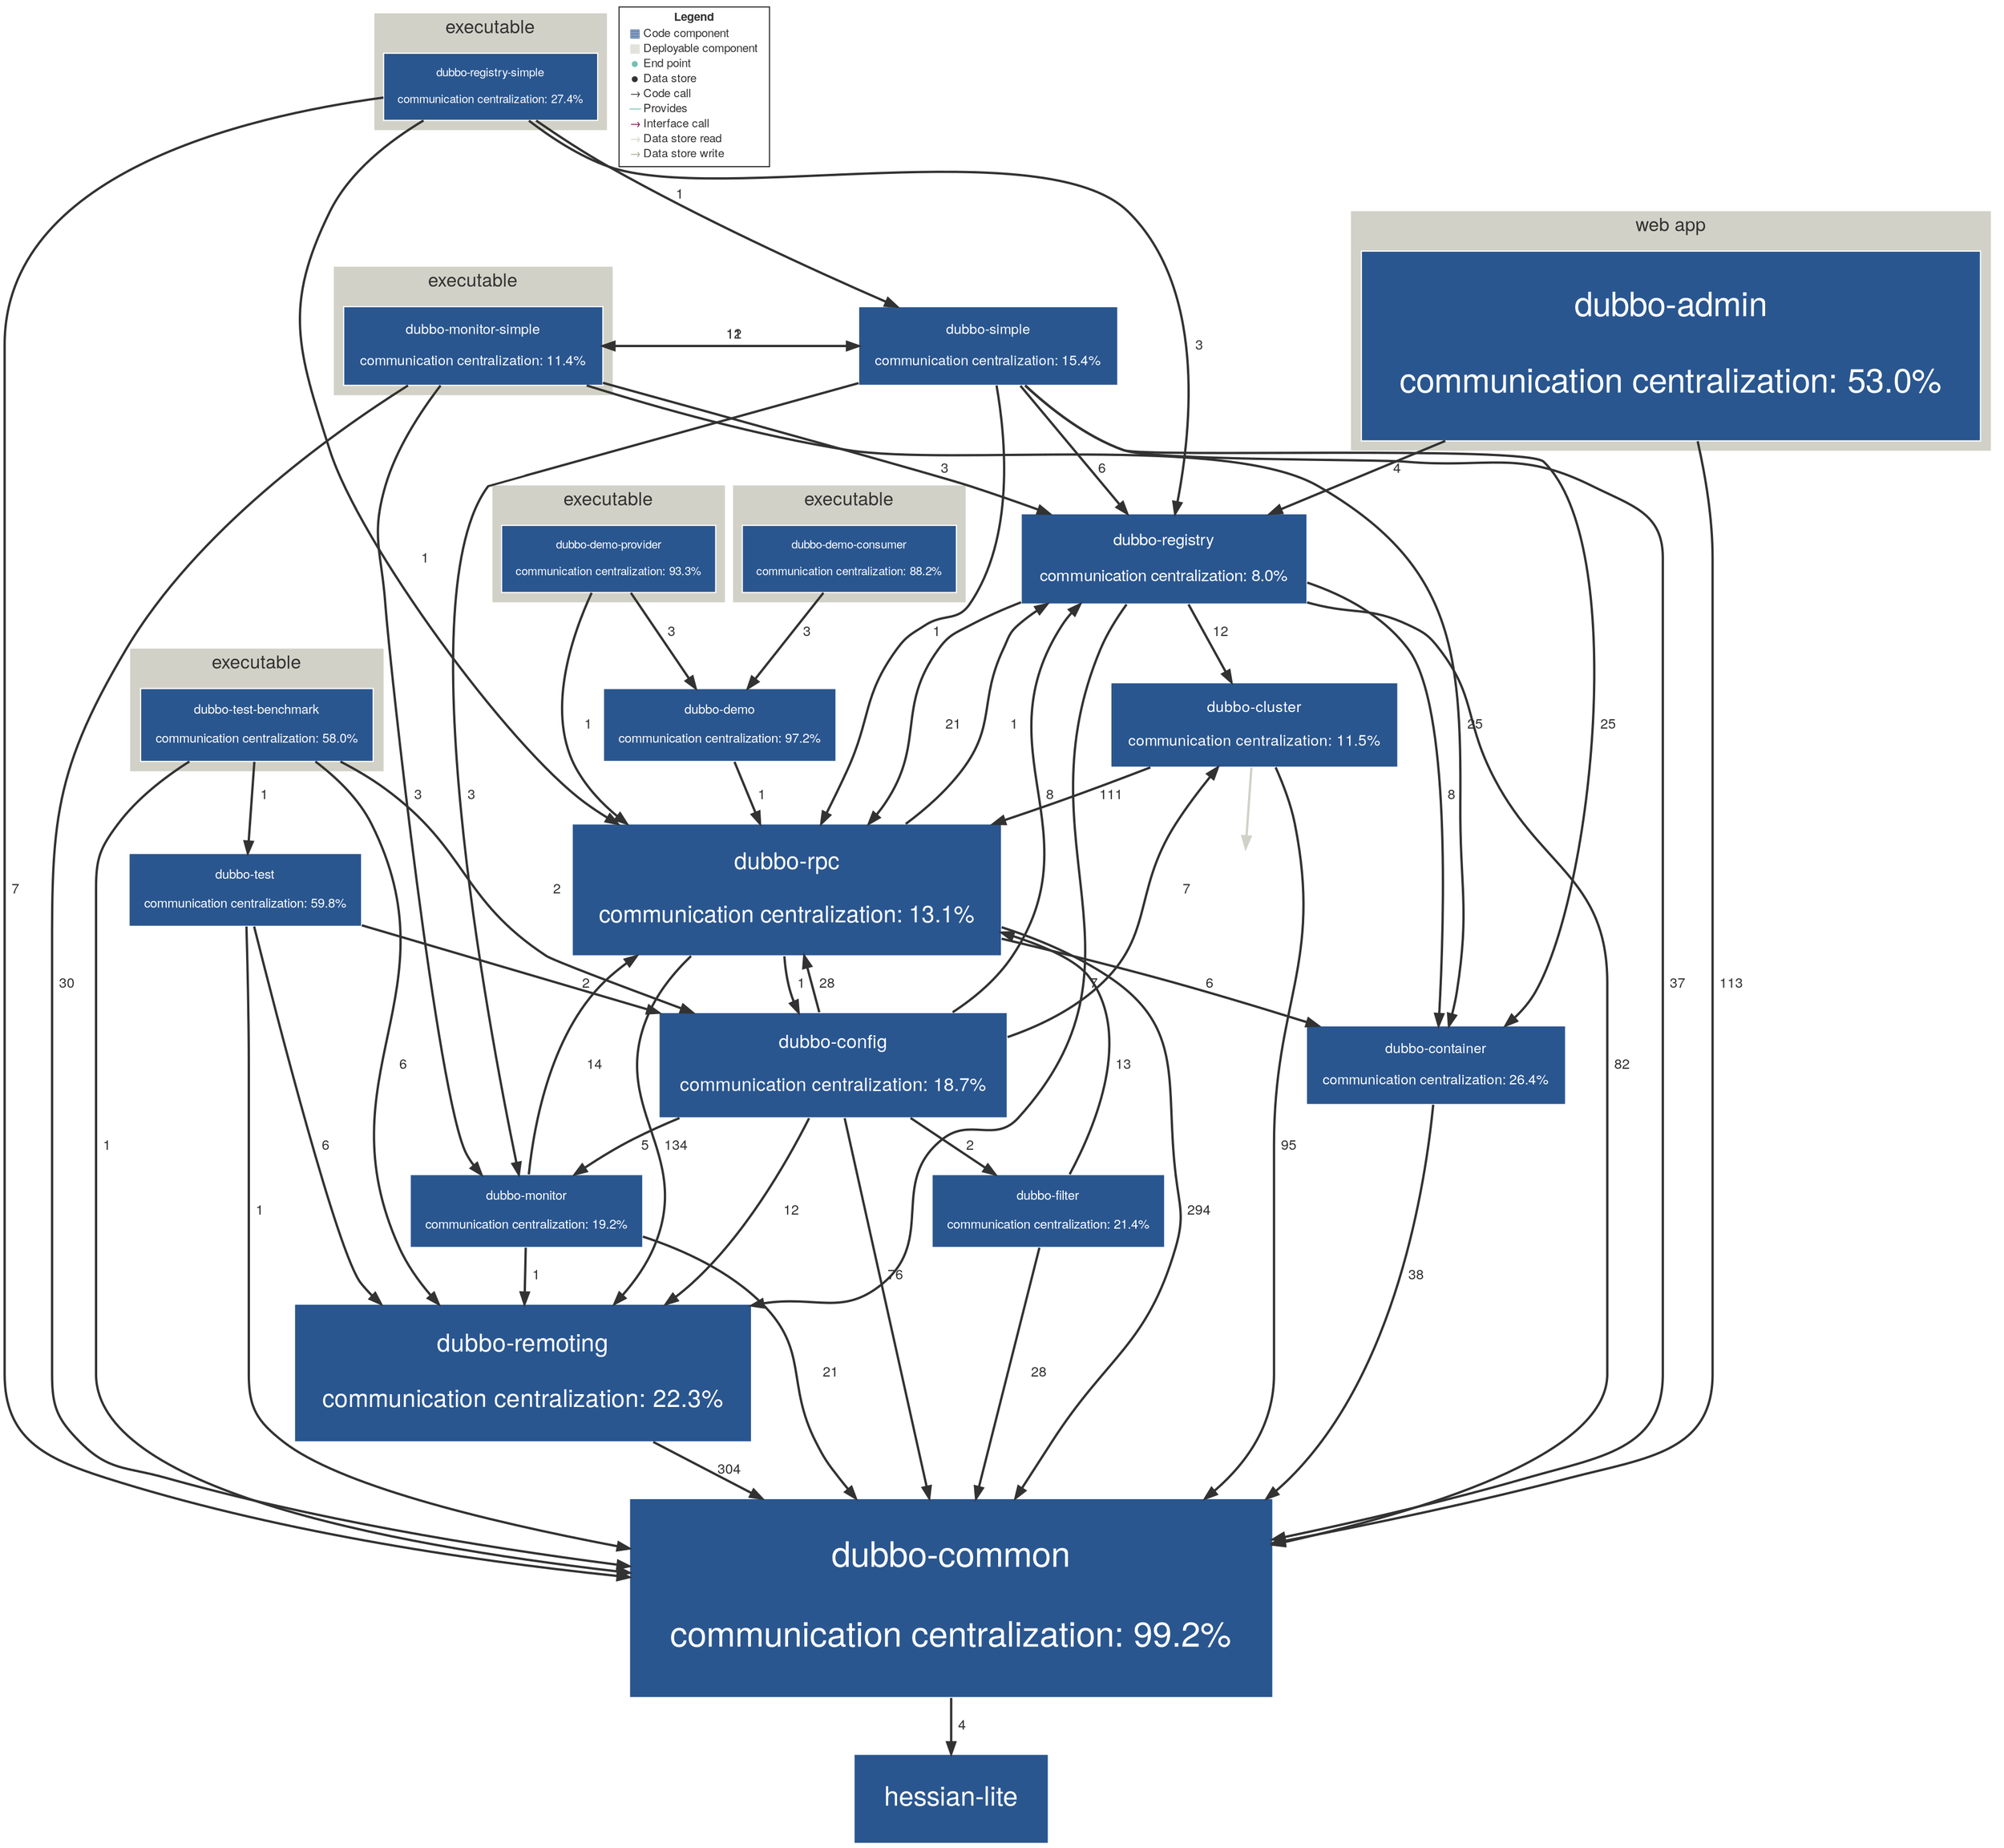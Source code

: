 digraph "Graph" {
compound=true
rankdir=TD
subgraph "cluster-com.alibaba:dubbo-registry-simple" {
style="filled"
color="#D2D1C7"
fontname="Helvetica Neue"
fontsize="16"
fontcolor="#323232"
label="executable"
"com.alibaba:dubbo-registry-simple@com.alibaba:dubbo-registry-simple" [ shape="box" style="filled" fillcolor="#2A568F" penwidth="1" color="#FFFFFF" fontname="Helvetica Neue" fontcolor="#FFFFFF" fontsize="10" margin="0.16" label="dubbo-registry-simple

communication centralization: 27.4%" ]
}
subgraph "cluster-com.alibaba:dubbo-demo-provider" {
style="filled"
color="#D2D1C7"
fontname="Helvetica Neue"
fontsize="16"
fontcolor="#323232"
label="executable"
"com.alibaba:dubbo-demo-provider@com.alibaba:dubbo-demo-provider" [ shape="box" style="filled" fillcolor="#2A568F" penwidth="1" color="#FFFFFF" fontname="Helvetica Neue" fontcolor="#FFFFFF" fontsize="10" margin="0.16" label="dubbo-demo-provider

communication centralization: 93.3%" ]
}
subgraph "cluster-com.alibaba:dubbo-monitor-simple" {
style="filled"
color="#D2D1C7"
fontname="Helvetica Neue"
fontsize="16"
fontcolor="#323232"
label="executable"
"com.alibaba:dubbo-monitor-simple@com.alibaba:dubbo-monitor-simple" [ shape="box" style="filled" fillcolor="#2A568F" penwidth="1" color="#FFFFFF" fontname="Helvetica Neue" fontcolor="#FFFFFF" fontsize="12" margin="0.192" label="dubbo-monitor-simple

communication centralization: 11.4%" ]
}
subgraph "cluster-com.alibaba:dubbo-demo-consumer" {
style="filled"
color="#D2D1C7"
fontname="Helvetica Neue"
fontsize="16"
fontcolor="#323232"
label="executable"
"com.alibaba:dubbo-demo-consumer@com.alibaba:dubbo-demo-consumer" [ shape="box" style="filled" fillcolor="#2A568F" penwidth="1" color="#FFFFFF" fontname="Helvetica Neue" fontcolor="#FFFFFF" fontsize="10" margin="0.16" label="dubbo-demo-consumer

communication centralization: 88.2%" ]
}
subgraph "cluster-com.alibaba:dubbo-test-benchmark" {
style="filled"
color="#D2D1C7"
fontname="Helvetica Neue"
fontsize="16"
fontcolor="#323232"
label="executable"
"com.alibaba:dubbo-test-benchmark@com.alibaba:dubbo-test-benchmark" [ shape="box" style="filled" fillcolor="#2A568F" penwidth="1" color="#FFFFFF" fontname="Helvetica Neue" fontcolor="#FFFFFF" fontsize="11" margin="0.176" label="dubbo-test-benchmark

communication centralization: 58.0%" ]
}
"com.alibaba:dubbo-common@NOT_DEPLOYED" [ shape="box" style="filled" fillcolor="#2A568F" penwidth="1" color="#FFFFFF" fontname="Helvetica Neue" fontcolor="#FFFFFF" fontsize="30" margin="0.48" label="dubbo-common

communication centralization: 99.2%" ]
"com.alibaba:dubbo-filter@NOT_DEPLOYED" [ shape="box" style="filled" fillcolor="#2A568F" penwidth="1" color="#FFFFFF" fontname="Helvetica Neue" fontcolor="#FFFFFF" fontsize="11" margin="0.176" label="dubbo-filter

communication centralization: 21.4%" ]
"com.alibaba:hessian-lite@NOT_DEPLOYED" [ shape="box" style="filled" fillcolor="#2A568F" penwidth="1" color="#FFFFFF" fontname="Helvetica Neue" fontcolor="#FFFFFF" fontsize="23" margin="0.368" label="hessian-lite" ]
"cac4d68f-240b-4052-a035-f559f222c15a@NOT_DEPLOYED" [ shape="box" penwidth="0" fontname="Helvetica Neue" fontcolor="#323232" fontsize="16" image="icon-datastore.png" width="1.000" height="1.000" fixedsize="true" label="" ]
"com.alibaba:dubbo-cluster@NOT_DEPLOYED" [ shape="box" style="filled" fillcolor="#2A568F" penwidth="1" color="#FFFFFF" fontname="Helvetica Neue" fontcolor="#FFFFFF" fontsize="13" margin="0.20800000000000002" label="dubbo-cluster

communication centralization: 11.5%" ]
"com.alibaba:dubbo-simple@NOT_DEPLOYED" [ shape="box" style="filled" fillcolor="#2A568F" penwidth="1" color="#FFFFFF" fontname="Helvetica Neue" fontcolor="#FFFFFF" fontsize="12" margin="0.192" label="dubbo-simple

communication centralization: 15.4%" ]
"com.alibaba:dubbo-registry@NOT_DEPLOYED" [ shape="box" style="filled" fillcolor="#2A568F" penwidth="1" color="#FFFFFF" fontname="Helvetica Neue" fontcolor="#FFFFFF" fontsize="14" margin="0.224" label="dubbo-registry

communication centralization: 8.0%" ]
"com.alibaba:dubbo-monitor@NOT_DEPLOYED" [ shape="box" style="filled" fillcolor="#2A568F" penwidth="1" color="#FFFFFF" fontname="Helvetica Neue" fontcolor="#FFFFFF" fontsize="11" margin="0.176" label="dubbo-monitor

communication centralization: 19.2%" ]
"com.alibaba:dubbo-container@NOT_DEPLOYED" [ shape="box" style="filled" fillcolor="#2A568F" penwidth="1" color="#FFFFFF" fontname="Helvetica Neue" fontcolor="#FFFFFF" fontsize="12" margin="0.192" label="dubbo-container

communication centralization: 26.4%" ]
"com.alibaba:dubbo-test@NOT_DEPLOYED" [ shape="box" style="filled" fillcolor="#2A568F" penwidth="1" color="#FFFFFF" fontname="Helvetica Neue" fontcolor="#FFFFFF" fontsize="11" margin="0.176" label="dubbo-test

communication centralization: 59.8%" ]
"com.alibaba:dubbo-demo@NOT_DEPLOYED" [ shape="box" style="filled" fillcolor="#2A568F" penwidth="1" color="#FFFFFF" fontname="Helvetica Neue" fontcolor="#FFFFFF" fontsize="11" margin="0.176" label="dubbo-demo

communication centralization: 97.2%" ]
"com.alibaba:dubbo-remoting@NOT_DEPLOYED" [ shape="box" style="filled" fillcolor="#2A568F" penwidth="1" color="#FFFFFF" fontname="Helvetica Neue" fontcolor="#FFFFFF" fontsize="21" margin="0.336" label="dubbo-remoting

communication centralization: 22.3%" ]
"com.alibaba:dubbo-config@NOT_DEPLOYED" [ shape="box" style="filled" fillcolor="#2A568F" penwidth="1" color="#FFFFFF" fontname="Helvetica Neue" fontcolor="#FFFFFF" fontsize="16" margin="0.256" label="dubbo-config

communication centralization: 18.7%" ]
"com.alibaba:dubbo-rpc@NOT_DEPLOYED" [ shape="box" style="filled" fillcolor="#2A568F" penwidth="1" color="#FFFFFF" fontname="Helvetica Neue" fontcolor="#FFFFFF" fontsize="20" margin="0.32" label="dubbo-rpc

communication centralization: 13.1%" ]
subgraph "cluster-com.alibaba:dubbo-admin" {
style="filled"
color="#D2D1C7"
fontname="Helvetica Neue"
fontsize="16"
fontcolor="#323232"
label="web app"
"com.alibaba:dubbo-admin@com.alibaba:dubbo-admin" [ shape="box" style="filled" fillcolor="#2A568F" penwidth="1" color="#FFFFFF" fontname="Helvetica Neue" fontcolor="#FFFFFF" fontsize="29" margin="0.464" label="dubbo-admin

communication centralization: 53.0%" ]
}
"com.alibaba:dubbo-registry-simple@com.alibaba:dubbo-registry-simple" -> "com.alibaba:dubbo-common@NOT_DEPLOYED" [ penwidth="2" color="#323232" fontcolor="#323232" fontname="Helvetica Neue" fontsize="12" label="  7" ]
"com.alibaba:dubbo-registry-simple@com.alibaba:dubbo-registry-simple" -> "com.alibaba:dubbo-simple@NOT_DEPLOYED" [ penwidth="2" color="#323232" fontcolor="#323232" fontname="Helvetica Neue" fontsize="12" label="  1" ]
"com.alibaba:dubbo-registry-simple@com.alibaba:dubbo-registry-simple" -> "com.alibaba:dubbo-registry@NOT_DEPLOYED" [ penwidth="2" color="#323232" fontcolor="#323232" fontname="Helvetica Neue" fontsize="12" label="  3" ]
"com.alibaba:dubbo-registry-simple@com.alibaba:dubbo-registry-simple" -> "com.alibaba:dubbo-rpc@NOT_DEPLOYED" [ penwidth="2" color="#323232" fontcolor="#323232" fontname="Helvetica Neue" fontsize="12" label="  1" ]
"com.alibaba:dubbo-demo-provider@com.alibaba:dubbo-demo-provider" -> "com.alibaba:dubbo-demo@NOT_DEPLOYED" [ penwidth="2" color="#323232" fontcolor="#323232" fontname="Helvetica Neue" fontsize="12" label="  3" ]
"com.alibaba:dubbo-demo-provider@com.alibaba:dubbo-demo-provider" -> "com.alibaba:dubbo-rpc@NOT_DEPLOYED" [ penwidth="2" color="#323232" fontcolor="#323232" fontname="Helvetica Neue" fontsize="12" label="  1" ]
"com.alibaba:dubbo-monitor-simple@com.alibaba:dubbo-monitor-simple" -> "com.alibaba:dubbo-common@NOT_DEPLOYED" [ penwidth="2" color="#323232" fontcolor="#323232" fontname="Helvetica Neue" fontsize="12" label="  30" ]
"com.alibaba:dubbo-monitor-simple@com.alibaba:dubbo-monitor-simple" -> "com.alibaba:dubbo-simple@NOT_DEPLOYED" [ penwidth="2" color="#323232" fontcolor="#323232" fontname="Helvetica Neue" fontsize="12" label="  12" ]
"com.alibaba:dubbo-monitor-simple@com.alibaba:dubbo-monitor-simple" -> "com.alibaba:dubbo-registry@NOT_DEPLOYED" [ penwidth="2" color="#323232" fontcolor="#323232" fontname="Helvetica Neue" fontsize="12" label="  3" ]
"com.alibaba:dubbo-monitor-simple@com.alibaba:dubbo-monitor-simple" -> "com.alibaba:dubbo-monitor@NOT_DEPLOYED" [ penwidth="2" color="#323232" fontcolor="#323232" fontname="Helvetica Neue" fontsize="12" label="  3" ]
"com.alibaba:dubbo-monitor-simple@com.alibaba:dubbo-monitor-simple" -> "com.alibaba:dubbo-container@NOT_DEPLOYED" [ penwidth="2" color="#323232" fontcolor="#323232" fontname="Helvetica Neue" fontsize="12" label="  25" ]
"com.alibaba:dubbo-demo-consumer@com.alibaba:dubbo-demo-consumer" -> "com.alibaba:dubbo-demo@NOT_DEPLOYED" [ penwidth="2" color="#323232" fontcolor="#323232" fontname="Helvetica Neue" fontsize="12" label="  3" ]
"com.alibaba:dubbo-test-benchmark@com.alibaba:dubbo-test-benchmark" -> "com.alibaba:dubbo-common@NOT_DEPLOYED" [ penwidth="2" color="#323232" fontcolor="#323232" fontname="Helvetica Neue" fontsize="12" label="  1" ]
"com.alibaba:dubbo-test-benchmark@com.alibaba:dubbo-test-benchmark" -> "com.alibaba:dubbo-test@NOT_DEPLOYED" [ penwidth="2" color="#323232" fontcolor="#323232" fontname="Helvetica Neue" fontsize="12" label="  1" ]
"com.alibaba:dubbo-test-benchmark@com.alibaba:dubbo-test-benchmark" -> "com.alibaba:dubbo-remoting@NOT_DEPLOYED" [ penwidth="2" color="#323232" fontcolor="#323232" fontname="Helvetica Neue" fontsize="12" label="  6" ]
"com.alibaba:dubbo-test-benchmark@com.alibaba:dubbo-test-benchmark" -> "com.alibaba:dubbo-config@NOT_DEPLOYED" [ penwidth="2" color="#323232" fontcolor="#323232" fontname="Helvetica Neue" fontsize="12" label="  2" ]
"com.alibaba:dubbo-common@NOT_DEPLOYED" -> "com.alibaba:hessian-lite@NOT_DEPLOYED" [ penwidth="2" color="#323232" fontcolor="#323232" fontname="Helvetica Neue" fontsize="12" label="  4" ]
"com.alibaba:dubbo-filter@NOT_DEPLOYED" -> "com.alibaba:dubbo-common@NOT_DEPLOYED" [ penwidth="2" color="#323232" fontcolor="#323232" fontname="Helvetica Neue" fontsize="12" label="  28" ]
"com.alibaba:dubbo-filter@NOT_DEPLOYED" -> "com.alibaba:dubbo-rpc@NOT_DEPLOYED" [ penwidth="2" color="#323232" fontcolor="#323232" fontname="Helvetica Neue" fontsize="12" label="  13" ]
"com.alibaba:dubbo-cluster@NOT_DEPLOYED" -> "com.alibaba:dubbo-common@NOT_DEPLOYED" [ penwidth="2" color="#323232" fontcolor="#323232" fontname="Helvetica Neue" fontsize="12" label="  95" ]
"com.alibaba:dubbo-cluster@NOT_DEPLOYED" -> "cac4d68f-240b-4052-a035-f559f222c15a@NOT_DEPLOYED" [ penwidth="2" color="#D2D1C7" fontcolor="#D2D1C7" fontname="Helvetica Neue" fontsize="12" label="" ]
"com.alibaba:dubbo-cluster@NOT_DEPLOYED" -> "com.alibaba:dubbo-rpc@NOT_DEPLOYED" [ penwidth="2" color="#323232" fontcolor="#323232" fontname="Helvetica Neue" fontsize="12" label="  111" ]
"com.alibaba:dubbo-simple@NOT_DEPLOYED" -> "com.alibaba:dubbo-monitor-simple@com.alibaba:dubbo-monitor-simple" [ penwidth="2" color="#323232" fontcolor="#323232" fontname="Helvetica Neue" fontsize="12" label="  11" ]
"com.alibaba:dubbo-simple@NOT_DEPLOYED" -> "com.alibaba:dubbo-common@NOT_DEPLOYED" [ penwidth="2" color="#323232" fontcolor="#323232" fontname="Helvetica Neue" fontsize="12" label="  37" ]
"com.alibaba:dubbo-simple@NOT_DEPLOYED" -> "com.alibaba:dubbo-registry@NOT_DEPLOYED" [ penwidth="2" color="#323232" fontcolor="#323232" fontname="Helvetica Neue" fontsize="12" label="  6" ]
"com.alibaba:dubbo-simple@NOT_DEPLOYED" -> "com.alibaba:dubbo-monitor@NOT_DEPLOYED" [ penwidth="2" color="#323232" fontcolor="#323232" fontname="Helvetica Neue" fontsize="12" label="  3" ]
"com.alibaba:dubbo-simple@NOT_DEPLOYED" -> "com.alibaba:dubbo-container@NOT_DEPLOYED" [ penwidth="2" color="#323232" fontcolor="#323232" fontname="Helvetica Neue" fontsize="12" label="  25" ]
"com.alibaba:dubbo-simple@NOT_DEPLOYED" -> "com.alibaba:dubbo-rpc@NOT_DEPLOYED" [ penwidth="2" color="#323232" fontcolor="#323232" fontname="Helvetica Neue" fontsize="12" label="  1" ]
"com.alibaba:dubbo-registry@NOT_DEPLOYED" -> "com.alibaba:dubbo-common@NOT_DEPLOYED" [ penwidth="2" color="#323232" fontcolor="#323232" fontname="Helvetica Neue" fontsize="12" label="  82" ]
"com.alibaba:dubbo-registry@NOT_DEPLOYED" -> "com.alibaba:dubbo-cluster@NOT_DEPLOYED" [ penwidth="2" color="#323232" fontcolor="#323232" fontname="Helvetica Neue" fontsize="12" label="  12" ]
"com.alibaba:dubbo-registry@NOT_DEPLOYED" -> "com.alibaba:dubbo-container@NOT_DEPLOYED" [ penwidth="2" color="#323232" fontcolor="#323232" fontname="Helvetica Neue" fontsize="12" label="  8" ]
"com.alibaba:dubbo-registry@NOT_DEPLOYED" -> "com.alibaba:dubbo-remoting@NOT_DEPLOYED" [ penwidth="2" color="#323232" fontcolor="#323232" fontname="Helvetica Neue" fontsize="12" label="  7" ]
"com.alibaba:dubbo-registry@NOT_DEPLOYED" -> "com.alibaba:dubbo-rpc@NOT_DEPLOYED" [ penwidth="2" color="#323232" fontcolor="#323232" fontname="Helvetica Neue" fontsize="12" label="  21" ]
"com.alibaba:dubbo-monitor@NOT_DEPLOYED" -> "com.alibaba:dubbo-common@NOT_DEPLOYED" [ penwidth="2" color="#323232" fontcolor="#323232" fontname="Helvetica Neue" fontsize="12" label="  21" ]
"com.alibaba:dubbo-monitor@NOT_DEPLOYED" -> "com.alibaba:dubbo-remoting@NOT_DEPLOYED" [ penwidth="2" color="#323232" fontcolor="#323232" fontname="Helvetica Neue" fontsize="12" label="  1" ]
"com.alibaba:dubbo-monitor@NOT_DEPLOYED" -> "com.alibaba:dubbo-rpc@NOT_DEPLOYED" [ penwidth="2" color="#323232" fontcolor="#323232" fontname="Helvetica Neue" fontsize="12" label="  14" ]
"com.alibaba:dubbo-container@NOT_DEPLOYED" -> "com.alibaba:dubbo-common@NOT_DEPLOYED" [ penwidth="2" color="#323232" fontcolor="#323232" fontname="Helvetica Neue" fontsize="12" label="  38" ]
"com.alibaba:dubbo-test@NOT_DEPLOYED" -> "com.alibaba:dubbo-common@NOT_DEPLOYED" [ penwidth="2" color="#323232" fontcolor="#323232" fontname="Helvetica Neue" fontsize="12" label="  1" ]
"com.alibaba:dubbo-test@NOT_DEPLOYED" -> "com.alibaba:dubbo-remoting@NOT_DEPLOYED" [ penwidth="2" color="#323232" fontcolor="#323232" fontname="Helvetica Neue" fontsize="12" label="  6" ]
"com.alibaba:dubbo-test@NOT_DEPLOYED" -> "com.alibaba:dubbo-config@NOT_DEPLOYED" [ penwidth="2" color="#323232" fontcolor="#323232" fontname="Helvetica Neue" fontsize="12" label="  2" ]
"com.alibaba:dubbo-demo@NOT_DEPLOYED" -> "com.alibaba:dubbo-rpc@NOT_DEPLOYED" [ penwidth="2" color="#323232" fontcolor="#323232" fontname="Helvetica Neue" fontsize="12" label="  1" ]
"com.alibaba:dubbo-remoting@NOT_DEPLOYED" -> "com.alibaba:dubbo-common@NOT_DEPLOYED" [ penwidth="2" color="#323232" fontcolor="#323232" fontname="Helvetica Neue" fontsize="12" label="  304" ]
"com.alibaba:dubbo-config@NOT_DEPLOYED" -> "com.alibaba:dubbo-common@NOT_DEPLOYED" [ penwidth="2" color="#323232" fontcolor="#323232" fontname="Helvetica Neue" fontsize="12" label="  76" ]
"com.alibaba:dubbo-config@NOT_DEPLOYED" -> "com.alibaba:dubbo-filter@NOT_DEPLOYED" [ penwidth="2" color="#323232" fontcolor="#323232" fontname="Helvetica Neue" fontsize="12" label="  2" ]
"com.alibaba:dubbo-config@NOT_DEPLOYED" -> "com.alibaba:dubbo-cluster@NOT_DEPLOYED" [ penwidth="2" color="#323232" fontcolor="#323232" fontname="Helvetica Neue" fontsize="12" label="  7" ]
"com.alibaba:dubbo-config@NOT_DEPLOYED" -> "com.alibaba:dubbo-registry@NOT_DEPLOYED" [ penwidth="2" color="#323232" fontcolor="#323232" fontname="Helvetica Neue" fontsize="12" label="  8" ]
"com.alibaba:dubbo-config@NOT_DEPLOYED" -> "com.alibaba:dubbo-monitor@NOT_DEPLOYED" [ penwidth="2" color="#323232" fontcolor="#323232" fontname="Helvetica Neue" fontsize="12" label="  5" ]
"com.alibaba:dubbo-config@NOT_DEPLOYED" -> "com.alibaba:dubbo-remoting@NOT_DEPLOYED" [ penwidth="2" color="#323232" fontcolor="#323232" fontname="Helvetica Neue" fontsize="12" label="  12" ]
"com.alibaba:dubbo-config@NOT_DEPLOYED" -> "com.alibaba:dubbo-rpc@NOT_DEPLOYED" [ penwidth="2" color="#323232" fontcolor="#323232" fontname="Helvetica Neue" fontsize="12" label="  28" ]
"com.alibaba:dubbo-rpc@NOT_DEPLOYED" -> "com.alibaba:dubbo-common@NOT_DEPLOYED" [ penwidth="2" color="#323232" fontcolor="#323232" fontname="Helvetica Neue" fontsize="12" label="  294" ]
"com.alibaba:dubbo-rpc@NOT_DEPLOYED" -> "com.alibaba:dubbo-registry@NOT_DEPLOYED" [ penwidth="2" color="#323232" fontcolor="#323232" fontname="Helvetica Neue" fontsize="12" label="  1" ]
"com.alibaba:dubbo-rpc@NOT_DEPLOYED" -> "com.alibaba:dubbo-container@NOT_DEPLOYED" [ penwidth="2" color="#323232" fontcolor="#323232" fontname="Helvetica Neue" fontsize="12" label="  6" ]
"com.alibaba:dubbo-rpc@NOT_DEPLOYED" -> "com.alibaba:dubbo-remoting@NOT_DEPLOYED" [ penwidth="2" color="#323232" fontcolor="#323232" fontname="Helvetica Neue" fontsize="12" label="  134" ]
"com.alibaba:dubbo-rpc@NOT_DEPLOYED" -> "com.alibaba:dubbo-config@NOT_DEPLOYED" [ penwidth="2" color="#323232" fontcolor="#323232" fontname="Helvetica Neue" fontsize="12" label="  1" ]
"com.alibaba:dubbo-admin@com.alibaba:dubbo-admin" -> "com.alibaba:dubbo-common@NOT_DEPLOYED" [ penwidth="2" color="#323232" fontcolor="#323232" fontname="Helvetica Neue" fontsize="12" label="  113" ]
"com.alibaba:dubbo-admin@com.alibaba:dubbo-admin" -> "com.alibaba:dubbo-registry@NOT_DEPLOYED" [ penwidth="2" color="#323232" fontcolor="#323232" fontname="Helvetica Neue" fontsize="12" label="  4" ]
"LEGEND" [ shape="box" style="filled" fillcolor="#FFFFFF" penwidth="1" color="#323232" fontname="Helvetica Neue" fontcolor="#323232" fontsize="10" label=<<TABLE BORDER="0" CELLPADDING="1" CELLSPACING="0">
<TR><TD COLSPAN="2"><B>Legend</B></TD></TR>
<TR><TD><FONT COLOR="#2A568F">&#9638;</FONT></TD><TD ALIGN="left">Code component</TD></TR>
<TR><TD><FONT COLOR="#D2D1C7">&#9638;</FONT></TD><TD ALIGN="left">Deployable component</TD></TR>
<TR><TD><FONT COLOR="#72C0B4">&#9679;</FONT></TD><TD ALIGN="left">End point</TD></TR>
<TR><TD><FONT COLOR="#323232">&#9679;</FONT></TD><TD ALIGN="left">Data store</TD></TR>
<TR><TD><FONT COLOR="#323232">&rarr;</FONT></TD><TD ALIGN="left">Code call</TD></TR>
<TR><TD><FONT COLOR="#72C0B4">&#8212;</FONT></TD><TD ALIGN="left">Provides</TD></TR>
<TR><TD><FONT COLOR="#820445">&rarr;</FONT></TD><TD ALIGN="left">Interface call</TD></TR>
<TR><TD><FONT COLOR="#D2D1C7">&rarr;</FONT></TD><TD ALIGN="left">Data store read</TD></TR>
<TR><TD><FONT COLOR="#A4A38F">&rarr;</FONT></TD><TD ALIGN="left">Data store write</TD></TR>
</TABLE>
>  ]
}
